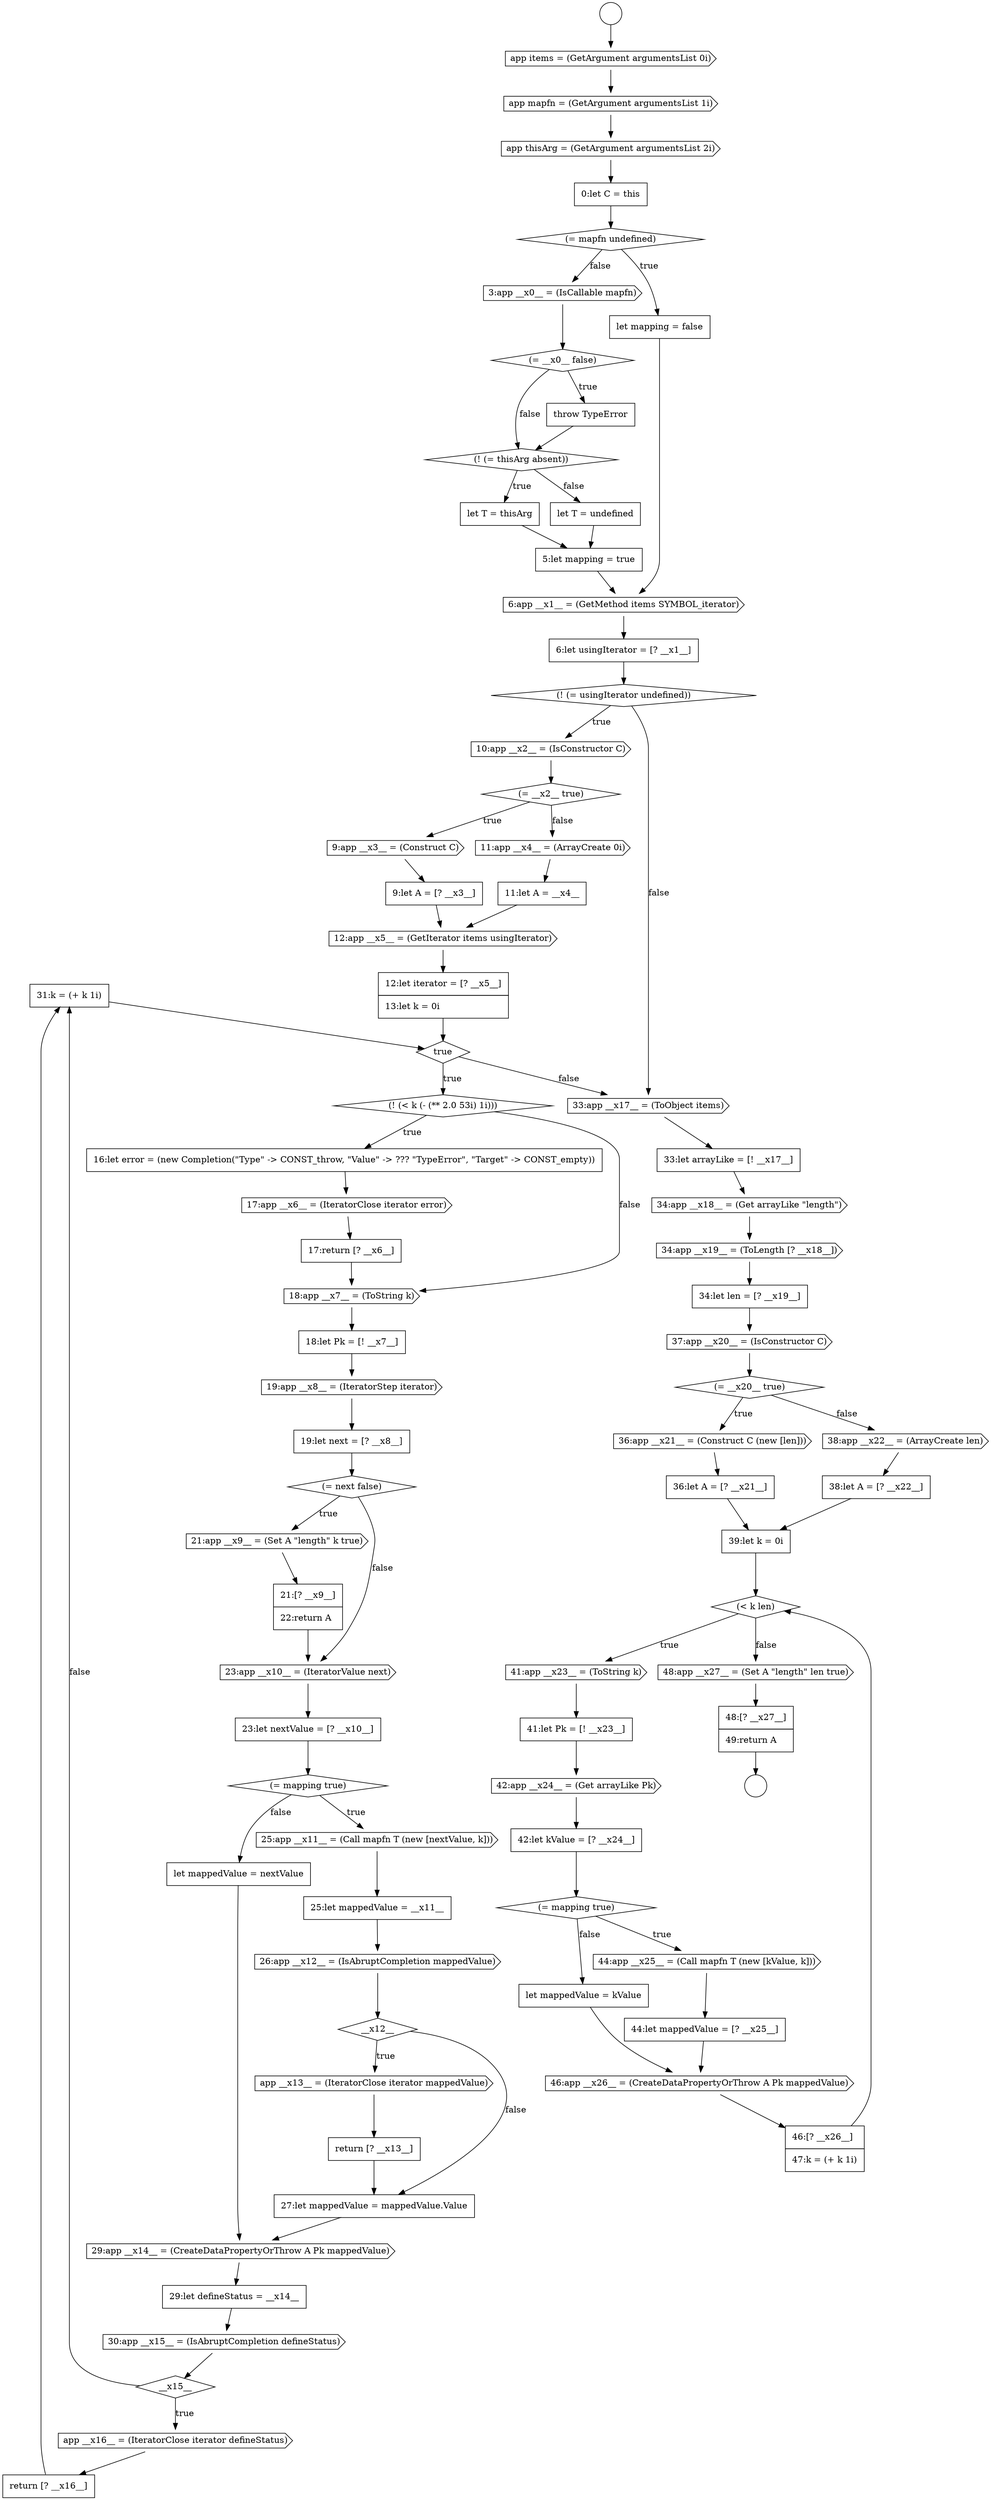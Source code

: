 digraph {
  node13266 [shape=none, margin=0, label=<<font color="black">
    <table border="0" cellborder="1" cellspacing="0" cellpadding="10">
      <tr><td align="left">31:k = (+ k 1i)</td></tr>
    </table>
  </font>> color="black" fillcolor="white" style=filled]
  node13290 [shape=cds, label=<<font color="black">48:app __x27__ = (Set A &quot;length&quot; len true)</font>> color="black" fillcolor="white" style=filled]
  node13222 [shape=diamond, label=<<font color="black">(! (= thisArg absent))</font>> color="black" fillcolor="white" style=filled]
  node13291 [shape=none, margin=0, label=<<font color="black">
    <table border="0" cellborder="1" cellspacing="0" cellpadding="10">
      <tr><td align="left">48:[? __x27__]</td></tr>
      <tr><td align="left">49:return A</td></tr>
    </table>
  </font>> color="black" fillcolor="white" style=filled]
  node13277 [shape=none, margin=0, label=<<font color="black">
    <table border="0" cellborder="1" cellspacing="0" cellpadding="10">
      <tr><td align="left">38:let A = [? __x22__]</td></tr>
    </table>
  </font>> color="black" fillcolor="white" style=filled]
  node13217 [shape=diamond, label=<<font color="black">(= mapfn undefined)</font>> color="black" fillcolor="white" style=filled]
  node13272 [shape=cds, label=<<font color="black">37:app __x20__ = (IsConstructor C)</font>> color="black" fillcolor="white" style=filled]
  node13235 [shape=cds, label=<<font color="black">12:app __x5__ = (GetIterator items usingIterator)</font>> color="black" fillcolor="white" style=filled]
  node13244 [shape=cds, label=<<font color="black">19:app __x8__ = (IteratorStep iterator)</font>> color="black" fillcolor="white" style=filled]
  node13234 [shape=none, margin=0, label=<<font color="black">
    <table border="0" cellborder="1" cellspacing="0" cellpadding="10">
      <tr><td align="left">11:let A = __x4__</td></tr>
    </table>
  </font>> color="black" fillcolor="white" style=filled]
  node13255 [shape=diamond, label=<<font color="black">__x12__</font>> color="black" fillcolor="white" style=filled]
  node13283 [shape=none, margin=0, label=<<font color="black">
    <table border="0" cellborder="1" cellspacing="0" cellpadding="10">
      <tr><td align="left">42:let kValue = [? __x24__]</td></tr>
    </table>
  </font>> color="black" fillcolor="white" style=filled]
  node13227 [shape=none, margin=0, label=<<font color="black">
    <table border="0" cellborder="1" cellspacing="0" cellpadding="10">
      <tr><td align="left">6:let usingIterator = [? __x1__]</td></tr>
    </table>
  </font>> color="black" fillcolor="white" style=filled]
  node13212 [shape=circle label=" " color="black" fillcolor="white" style=filled]
  node13219 [shape=cds, label=<<font color="black">3:app __x0__ = (IsCallable mapfn)</font>> color="black" fillcolor="white" style=filled]
  node13276 [shape=cds, label=<<font color="black">38:app __x22__ = (ArrayCreate len)</font>> color="black" fillcolor="white" style=filled]
  node13270 [shape=cds, label=<<font color="black">34:app __x19__ = (ToLength [? __x18__])</font>> color="black" fillcolor="white" style=filled]
  node13238 [shape=diamond, label=<<font color="black">(! (&lt; k (- (** 2.0 53i) 1i)))</font>> color="black" fillcolor="white" style=filled]
  node13251 [shape=diamond, label=<<font color="black">(= mapping true)</font>> color="black" fillcolor="white" style=filled]
  node13287 [shape=none, margin=0, label=<<font color="black">
    <table border="0" cellborder="1" cellspacing="0" cellpadding="10">
      <tr><td align="left">let mappedValue = kValue</td></tr>
    </table>
  </font>> color="black" fillcolor="white" style=filled]
  node13223 [shape=none, margin=0, label=<<font color="black">
    <table border="0" cellborder="1" cellspacing="0" cellpadding="10">
      <tr><td align="left">let T = thisArg</td></tr>
    </table>
  </font>> color="black" fillcolor="white" style=filled]
  node13258 [shape=none, margin=0, label=<<font color="black">
    <table border="0" cellborder="1" cellspacing="0" cellpadding="10">
      <tr><td align="left">27:let mappedValue = mappedValue.Value</td></tr>
    </table>
  </font>> color="black" fillcolor="white" style=filled]
  node13280 [shape=cds, label=<<font color="black">41:app __x23__ = (ToString k)</font>> color="black" fillcolor="white" style=filled]
  node13241 [shape=none, margin=0, label=<<font color="black">
    <table border="0" cellborder="1" cellspacing="0" cellpadding="10">
      <tr><td align="left">17:return [? __x6__]</td></tr>
    </table>
  </font>> color="black" fillcolor="white" style=filled]
  node13273 [shape=diamond, label=<<font color="black">(= __x20__ true)</font>> color="black" fillcolor="white" style=filled]
  node13275 [shape=none, margin=0, label=<<font color="black">
    <table border="0" cellborder="1" cellspacing="0" cellpadding="10">
      <tr><td align="left">36:let A = [? __x21__]</td></tr>
    </table>
  </font>> color="black" fillcolor="white" style=filled]
  node13226 [shape=cds, label=<<font color="black">6:app __x1__ = (GetMethod items SYMBOL_iterator)</font>> color="black" fillcolor="white" style=filled]
  node13263 [shape=diamond, label=<<font color="black">__x15__</font>> color="black" fillcolor="white" style=filled]
  node13216 [shape=none, margin=0, label=<<font color="black">
    <table border="0" cellborder="1" cellspacing="0" cellpadding="10">
      <tr><td align="left">0:let C = this</td></tr>
    </table>
  </font>> color="black" fillcolor="white" style=filled]
  node13248 [shape=none, margin=0, label=<<font color="black">
    <table border="0" cellborder="1" cellspacing="0" cellpadding="10">
      <tr><td align="left">21:[? __x9__]</td></tr>
      <tr><td align="left">22:return A</td></tr>
    </table>
  </font>> color="black" fillcolor="white" style=filled]
  node13231 [shape=cds, label=<<font color="black">9:app __x3__ = (Construct C)</font>> color="black" fillcolor="white" style=filled]
  node13286 [shape=none, margin=0, label=<<font color="black">
    <table border="0" cellborder="1" cellspacing="0" cellpadding="10">
      <tr><td align="left">44:let mappedValue = [? __x25__]</td></tr>
    </table>
  </font>> color="black" fillcolor="white" style=filled]
  node13228 [shape=diamond, label=<<font color="black">(! (= usingIterator undefined))</font>> color="black" fillcolor="white" style=filled]
  node13265 [shape=none, margin=0, label=<<font color="black">
    <table border="0" cellborder="1" cellspacing="0" cellpadding="10">
      <tr><td align="left">return [? __x16__]</td></tr>
    </table>
  </font>> color="black" fillcolor="white" style=filled]
  node13233 [shape=cds, label=<<font color="black">11:app __x4__ = (ArrayCreate 0i)</font>> color="black" fillcolor="white" style=filled]
  node13260 [shape=cds, label=<<font color="black">29:app __x14__ = (CreateDataPropertyOrThrow A Pk mappedValue)</font>> color="black" fillcolor="white" style=filled]
  node13218 [shape=none, margin=0, label=<<font color="black">
    <table border="0" cellborder="1" cellspacing="0" cellpadding="10">
      <tr><td align="left">let mapping = false</td></tr>
    </table>
  </font>> color="black" fillcolor="white" style=filled]
  node13250 [shape=none, margin=0, label=<<font color="black">
    <table border="0" cellborder="1" cellspacing="0" cellpadding="10">
      <tr><td align="left">23:let nextValue = [? __x10__]</td></tr>
    </table>
  </font>> color="black" fillcolor="white" style=filled]
  node13254 [shape=cds, label=<<font color="black">26:app __x12__ = (IsAbruptCompletion mappedValue)</font>> color="black" fillcolor="white" style=filled]
  node13282 [shape=cds, label=<<font color="black">42:app __x24__ = (Get arrayLike Pk)</font>> color="black" fillcolor="white" style=filled]
  node13237 [shape=diamond, label=<<font color="black">true</font>> color="black" fillcolor="white" style=filled]
  node13269 [shape=cds, label=<<font color="black">34:app __x18__ = (Get arrayLike &quot;length&quot;)</font>> color="black" fillcolor="white" style=filled]
  node13213 [shape=cds, label=<<font color="black">app items = (GetArgument argumentsList 0i)</font>> color="black" fillcolor="white" style=filled]
  node13232 [shape=none, margin=0, label=<<font color="black">
    <table border="0" cellborder="1" cellspacing="0" cellpadding="10">
      <tr><td align="left">9:let A = [? __x3__]</td></tr>
    </table>
  </font>> color="black" fillcolor="white" style=filled]
  node13264 [shape=cds, label=<<font color="black">app __x16__ = (IteratorClose iterator defineStatus)</font>> color="black" fillcolor="white" style=filled]
  node13245 [shape=none, margin=0, label=<<font color="black">
    <table border="0" cellborder="1" cellspacing="0" cellpadding="10">
      <tr><td align="left">19:let next = [? __x8__]</td></tr>
    </table>
  </font>> color="black" fillcolor="white" style=filled]
  node13259 [shape=none, margin=0, label=<<font color="black">
    <table border="0" cellborder="1" cellspacing="0" cellpadding="10">
      <tr><td align="left">let mappedValue = nextValue</td></tr>
    </table>
  </font>> color="black" fillcolor="white" style=filled]
  node13249 [shape=cds, label=<<font color="black">23:app __x10__ = (IteratorValue next)</font>> color="black" fillcolor="white" style=filled]
  node13281 [shape=none, margin=0, label=<<font color="black">
    <table border="0" cellborder="1" cellspacing="0" cellpadding="10">
      <tr><td align="left">41:let Pk = [! __x23__]</td></tr>
    </table>
  </font>> color="black" fillcolor="white" style=filled]
  node13240 [shape=cds, label=<<font color="black">17:app __x6__ = (IteratorClose iterator error)</font>> color="black" fillcolor="white" style=filled]
  node13253 [shape=none, margin=0, label=<<font color="black">
    <table border="0" cellborder="1" cellspacing="0" cellpadding="10">
      <tr><td align="left">25:let mappedValue = __x11__</td></tr>
    </table>
  </font>> color="black" fillcolor="white" style=filled]
  node13221 [shape=none, margin=0, label=<<font color="black">
    <table border="0" cellborder="1" cellspacing="0" cellpadding="10">
      <tr><td align="left">throw TypeError</td></tr>
    </table>
  </font>> color="black" fillcolor="white" style=filled]
  node13236 [shape=none, margin=0, label=<<font color="black">
    <table border="0" cellborder="1" cellspacing="0" cellpadding="10">
      <tr><td align="left">12:let iterator = [? __x5__]</td></tr>
      <tr><td align="left">13:let k = 0i</td></tr>
    </table>
  </font>> color="black" fillcolor="white" style=filled]
  node13214 [shape=cds, label=<<font color="black">app mapfn = (GetArgument argumentsList 1i)</font>> color="black" fillcolor="white" style=filled]
  node13268 [shape=none, margin=0, label=<<font color="black">
    <table border="0" cellborder="1" cellspacing="0" cellpadding="10">
      <tr><td align="left">33:let arrayLike = [! __x17__]</td></tr>
    </table>
  </font>> color="black" fillcolor="white" style=filled]
  node13278 [shape=none, margin=0, label=<<font color="black">
    <table border="0" cellborder="1" cellspacing="0" cellpadding="10">
      <tr><td align="left">39:let k = 0i</td></tr>
    </table>
  </font>> color="black" fillcolor="white" style=filled]
  node13246 [shape=diamond, label=<<font color="black">(= next false)</font>> color="black" fillcolor="white" style=filled]
  node13285 [shape=cds, label=<<font color="black">44:app __x25__ = (Call mapfn T (new [kValue, k]))</font>> color="black" fillcolor="white" style=filled]
  node13261 [shape=none, margin=0, label=<<font color="black">
    <table border="0" cellborder="1" cellspacing="0" cellpadding="10">
      <tr><td align="left">29:let defineStatus = __x14__</td></tr>
    </table>
  </font>> color="black" fillcolor="white" style=filled]
  node13229 [shape=cds, label=<<font color="black">10:app __x2__ = (IsConstructor C)</font>> color="black" fillcolor="white" style=filled]
  node13243 [shape=none, margin=0, label=<<font color="black">
    <table border="0" cellborder="1" cellspacing="0" cellpadding="10">
      <tr><td align="left">18:let Pk = [! __x7__]</td></tr>
    </table>
  </font>> color="black" fillcolor="white" style=filled]
  node13256 [shape=cds, label=<<font color="black">app __x13__ = (IteratorClose iterator mappedValue)</font>> color="black" fillcolor="white" style=filled]
  node13284 [shape=diamond, label=<<font color="black">(= mapping true)</font>> color="black" fillcolor="white" style=filled]
  node13211 [shape=circle label=" " color="black" fillcolor="white" style=filled]
  node13271 [shape=none, margin=0, label=<<font color="black">
    <table border="0" cellborder="1" cellspacing="0" cellpadding="10">
      <tr><td align="left">34:let len = [? __x19__]</td></tr>
    </table>
  </font>> color="black" fillcolor="white" style=filled]
  node13224 [shape=none, margin=0, label=<<font color="black">
    <table border="0" cellborder="1" cellspacing="0" cellpadding="10">
      <tr><td align="left">let T = undefined</td></tr>
    </table>
  </font>> color="black" fillcolor="white" style=filled]
  node13252 [shape=cds, label=<<font color="black">25:app __x11__ = (Call mapfn T (new [nextValue, k]))</font>> color="black" fillcolor="white" style=filled]
  node13288 [shape=cds, label=<<font color="black">46:app __x26__ = (CreateDataPropertyOrThrow A Pk mappedValue)</font>> color="black" fillcolor="white" style=filled]
  node13267 [shape=cds, label=<<font color="black">33:app __x17__ = (ToObject items)</font>> color="black" fillcolor="white" style=filled]
  node13239 [shape=none, margin=0, label=<<font color="black">
    <table border="0" cellborder="1" cellspacing="0" cellpadding="10">
      <tr><td align="left">16:let error = (new Completion(&quot;Type&quot; -&gt; CONST_throw, &quot;Value&quot; -&gt; ??? &quot;TypeError&quot;, &quot;Target&quot; -&gt; CONST_empty))</td></tr>
    </table>
  </font>> color="black" fillcolor="white" style=filled]
  node13242 [shape=cds, label=<<font color="black">18:app __x7__ = (ToString k)</font>> color="black" fillcolor="white" style=filled]
  node13257 [shape=none, margin=0, label=<<font color="black">
    <table border="0" cellborder="1" cellspacing="0" cellpadding="10">
      <tr><td align="left">return [? __x13__]</td></tr>
    </table>
  </font>> color="black" fillcolor="white" style=filled]
  node13220 [shape=diamond, label=<<font color="black">(= __x0__ false)</font>> color="black" fillcolor="white" style=filled]
  node13225 [shape=none, margin=0, label=<<font color="black">
    <table border="0" cellborder="1" cellspacing="0" cellpadding="10">
      <tr><td align="left">5:let mapping = true</td></tr>
    </table>
  </font>> color="black" fillcolor="white" style=filled]
  node13262 [shape=cds, label=<<font color="black">30:app __x15__ = (IsAbruptCompletion defineStatus)</font>> color="black" fillcolor="white" style=filled]
  node13247 [shape=cds, label=<<font color="black">21:app __x9__ = (Set A &quot;length&quot; k true)</font>> color="black" fillcolor="white" style=filled]
  node13279 [shape=diamond, label=<<font color="black">(&lt; k len)</font>> color="black" fillcolor="white" style=filled]
  node13215 [shape=cds, label=<<font color="black">app thisArg = (GetArgument argumentsList 2i)</font>> color="black" fillcolor="white" style=filled]
  node13289 [shape=none, margin=0, label=<<font color="black">
    <table border="0" cellborder="1" cellspacing="0" cellpadding="10">
      <tr><td align="left">46:[? __x26__]</td></tr>
      <tr><td align="left">47:k = (+ k 1i)</td></tr>
    </table>
  </font>> color="black" fillcolor="white" style=filled]
  node13230 [shape=diamond, label=<<font color="black">(= __x2__ true)</font>> color="black" fillcolor="white" style=filled]
  node13274 [shape=cds, label=<<font color="black">36:app __x21__ = (Construct C (new [len]))</font>> color="black" fillcolor="white" style=filled]
  node13263 -> node13264 [label=<<font color="black">true</font>> color="black"]
  node13263 -> node13266 [label=<<font color="black">false</font>> color="black"]
  node13275 -> node13278 [ color="black"]
  node13252 -> node13253 [ color="black"]
  node13261 -> node13262 [ color="black"]
  node13271 -> node13272 [ color="black"]
  node13259 -> node13260 [ color="black"]
  node13229 -> node13230 [ color="black"]
  node13214 -> node13215 [ color="black"]
  node13256 -> node13257 [ color="black"]
  node13272 -> node13273 [ color="black"]
  node13287 -> node13288 [ color="black"]
  node13280 -> node13281 [ color="black"]
  node13226 -> node13227 [ color="black"]
  node13218 -> node13226 [ color="black"]
  node13251 -> node13252 [label=<<font color="black">true</font>> color="black"]
  node13251 -> node13259 [label=<<font color="black">false</font>> color="black"]
  node13211 -> node13213 [ color="black"]
  node13227 -> node13228 [ color="black"]
  node13278 -> node13279 [ color="black"]
  node13264 -> node13265 [ color="black"]
  node13270 -> node13271 [ color="black"]
  node13228 -> node13229 [label=<<font color="black">true</font>> color="black"]
  node13228 -> node13267 [label=<<font color="black">false</font>> color="black"]
  node13286 -> node13288 [ color="black"]
  node13248 -> node13249 [ color="black"]
  node13257 -> node13258 [ color="black"]
  node13223 -> node13225 [ color="black"]
  node13282 -> node13283 [ color="black"]
  node13253 -> node13254 [ color="black"]
  node13265 -> node13266 [ color="black"]
  node13262 -> node13263 [ color="black"]
  node13277 -> node13278 [ color="black"]
  node13274 -> node13275 [ color="black"]
  node13268 -> node13269 [ color="black"]
  node13279 -> node13280 [label=<<font color="black">true</font>> color="black"]
  node13279 -> node13290 [label=<<font color="black">false</font>> color="black"]
  node13237 -> node13238 [label=<<font color="black">true</font>> color="black"]
  node13237 -> node13267 [label=<<font color="black">false</font>> color="black"]
  node13221 -> node13222 [ color="black"]
  node13266 -> node13237 [ color="black"]
  node13225 -> node13226 [ color="black"]
  node13276 -> node13277 [ color="black"]
  node13284 -> node13285 [label=<<font color="black">true</font>> color="black"]
  node13284 -> node13287 [label=<<font color="black">false</font>> color="black"]
  node13233 -> node13234 [ color="black"]
  node13283 -> node13284 [ color="black"]
  node13216 -> node13217 [ color="black"]
  node13234 -> node13235 [ color="black"]
  node13236 -> node13237 [ color="black"]
  node13220 -> node13221 [label=<<font color="black">true</font>> color="black"]
  node13220 -> node13222 [label=<<font color="black">false</font>> color="black"]
  node13215 -> node13216 [ color="black"]
  node13217 -> node13218 [label=<<font color="black">true</font>> color="black"]
  node13217 -> node13219 [label=<<font color="black">false</font>> color="black"]
  node13245 -> node13246 [ color="black"]
  node13258 -> node13260 [ color="black"]
  node13273 -> node13274 [label=<<font color="black">true</font>> color="black"]
  node13273 -> node13276 [label=<<font color="black">false</font>> color="black"]
  node13285 -> node13286 [ color="black"]
  node13255 -> node13256 [label=<<font color="black">true</font>> color="black"]
  node13255 -> node13258 [label=<<font color="black">false</font>> color="black"]
  node13250 -> node13251 [ color="black"]
  node13288 -> node13289 [ color="black"]
  node13244 -> node13245 [ color="black"]
  node13247 -> node13248 [ color="black"]
  node13289 -> node13279 [ color="black"]
  node13260 -> node13261 [ color="black"]
  node13243 -> node13244 [ color="black"]
  node13231 -> node13232 [ color="black"]
  node13241 -> node13242 [ color="black"]
  node13238 -> node13239 [label=<<font color="black">true</font>> color="black"]
  node13238 -> node13242 [label=<<font color="black">false</font>> color="black"]
  node13230 -> node13231 [label=<<font color="black">true</font>> color="black"]
  node13230 -> node13233 [label=<<font color="black">false</font>> color="black"]
  node13254 -> node13255 [ color="black"]
  node13291 -> node13212 [ color="black"]
  node13224 -> node13225 [ color="black"]
  node13249 -> node13250 [ color="black"]
  node13267 -> node13268 [ color="black"]
  node13290 -> node13291 [ color="black"]
  node13281 -> node13282 [ color="black"]
  node13219 -> node13220 [ color="black"]
  node13239 -> node13240 [ color="black"]
  node13232 -> node13235 [ color="black"]
  node13246 -> node13247 [label=<<font color="black">true</font>> color="black"]
  node13246 -> node13249 [label=<<font color="black">false</font>> color="black"]
  node13213 -> node13214 [ color="black"]
  node13242 -> node13243 [ color="black"]
  node13222 -> node13223 [label=<<font color="black">true</font>> color="black"]
  node13222 -> node13224 [label=<<font color="black">false</font>> color="black"]
  node13240 -> node13241 [ color="black"]
  node13269 -> node13270 [ color="black"]
  node13235 -> node13236 [ color="black"]
}
